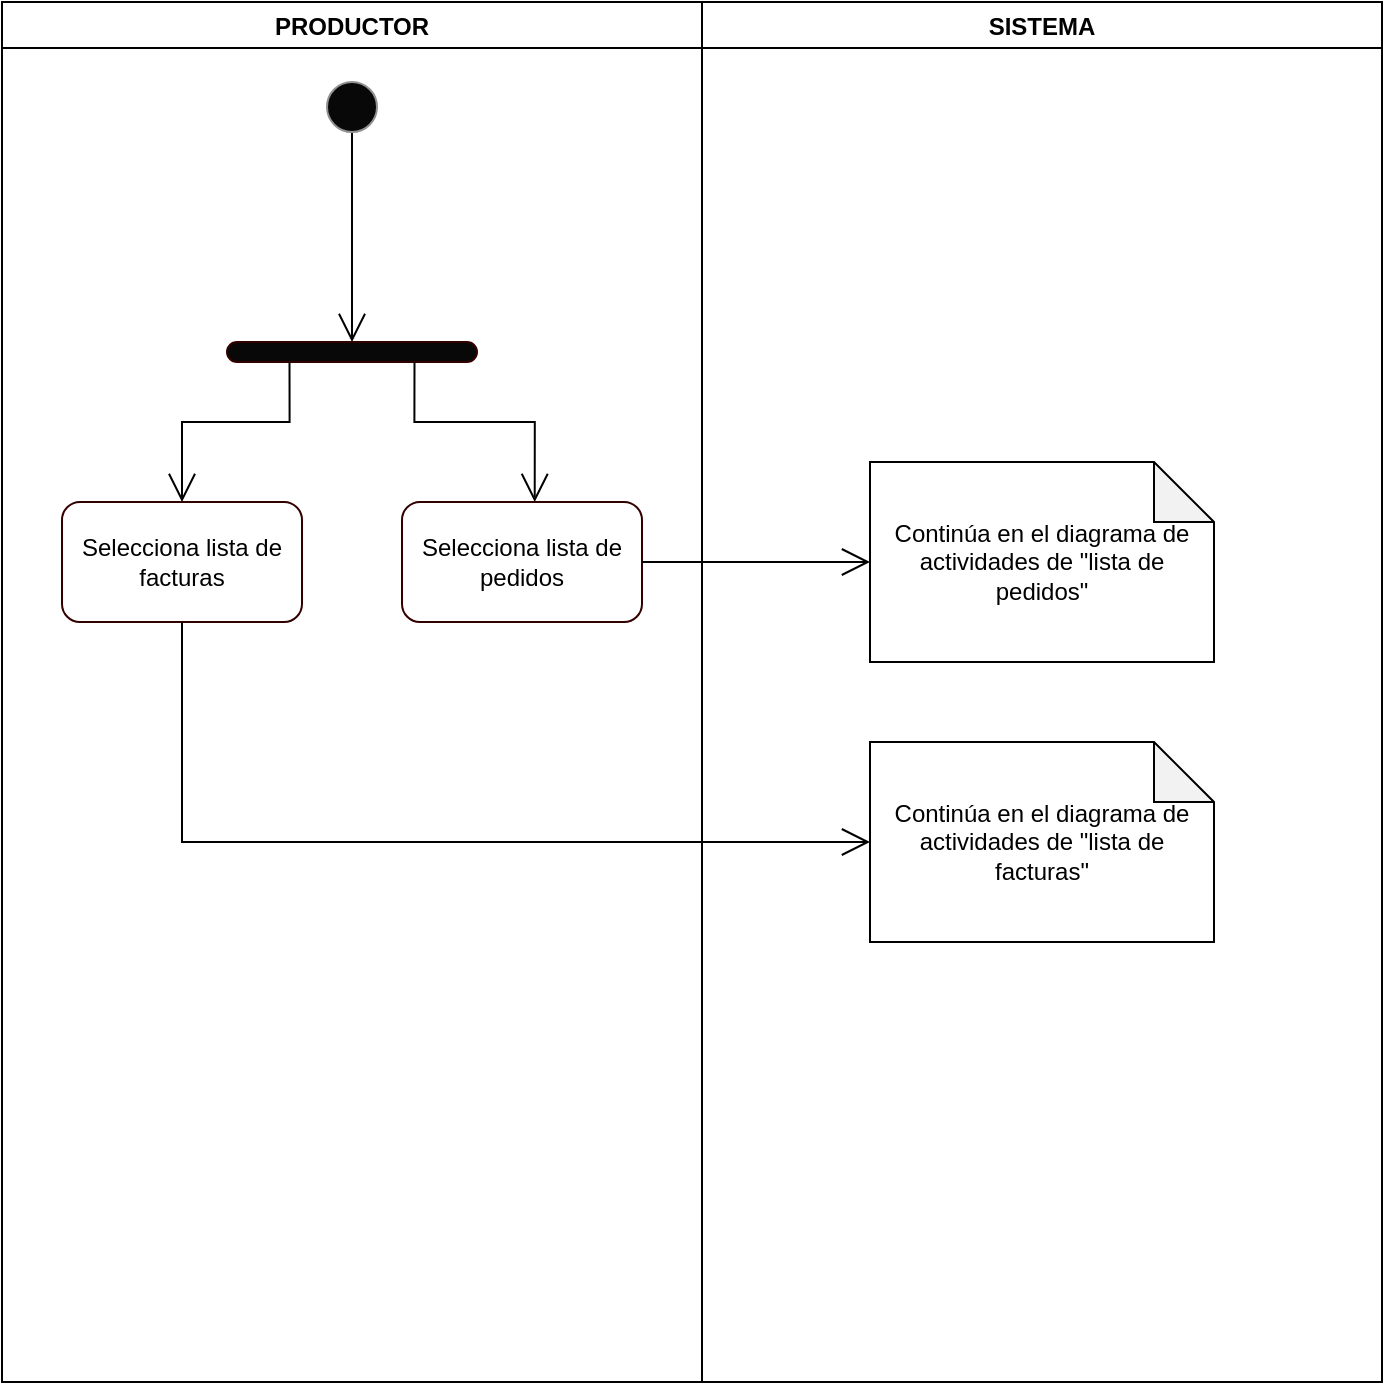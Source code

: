 <mxfile version="13.2.3" type="device"><diagram id="GhrjB7Ys_3LyExJsBIRz" name="Page-1"><mxGraphModel dx="782" dy="6534" grid="1" gridSize="10" guides="1" tooltips="1" connect="1" arrows="1" fold="1" page="1" pageScale="1" pageWidth="827" pageHeight="1169" math="0" shadow="0"><root><mxCell id="0"/><mxCell id="1" parent="0"/><mxCell id="mpp5Yp862WlXNTmVlUe_-2" value="PRODUCTOR" style="swimlane;gradientColor=none;" parent="1" vertex="1"><mxGeometry x="40" y="-5770" width="350" height="690" as="geometry"/></mxCell><mxCell id="mpp5Yp862WlXNTmVlUe_-3" style="edgeStyle=orthogonalEdgeStyle;rounded=0;orthogonalLoop=1;jettySize=auto;html=1;entryX=0.5;entryY=0;entryDx=0;entryDy=0;endSize=12;endArrow=open;endFill=0;" parent="mpp5Yp862WlXNTmVlUe_-2" source="mpp5Yp862WlXNTmVlUe_-4" target="mpp5Yp862WlXNTmVlUe_-5" edge="1"><mxGeometry relative="1" as="geometry"/></mxCell><mxCell id="mpp5Yp862WlXNTmVlUe_-4" value="" style="ellipse;whiteSpace=wrap;html=1;aspect=fixed;strokeColor=#919191;fillColor=#080808;gradientColor=none;" parent="mpp5Yp862WlXNTmVlUe_-2" vertex="1"><mxGeometry x="162.5" y="40" width="25" height="25" as="geometry"/></mxCell><mxCell id="mpp5Yp862WlXNTmVlUe_-5" value="" style="rounded=1;whiteSpace=wrap;html=1;strokeColor=#330000;fillColor=#080808;gradientColor=none;arcSize=50;" parent="mpp5Yp862WlXNTmVlUe_-2" vertex="1"><mxGeometry x="112.5" y="170" width="125" height="10" as="geometry"/></mxCell><mxCell id="mpp5Yp862WlXNTmVlUe_-6" style="edgeStyle=orthogonalEdgeStyle;rounded=0;orthogonalLoop=1;jettySize=auto;html=1;exitX=0.5;exitY=0;exitDx=0;exitDy=0;entryX=0.25;entryY=1;entryDx=0;entryDy=0;endArrow=none;endFill=0;endSize=12;startArrow=open;startFill=0;targetPerimeterSpacing=0;startSize=12;" parent="mpp5Yp862WlXNTmVlUe_-2" source="mpp5Yp862WlXNTmVlUe_-7" target="mpp5Yp862WlXNTmVlUe_-5" edge="1"><mxGeometry relative="1" as="geometry"/></mxCell><mxCell id="mpp5Yp862WlXNTmVlUe_-7" value="Selecciona lista de facturas" style="rounded=1;whiteSpace=wrap;html=1;strokeColor=#330000;fillColor=#FFFFFF;gradientColor=none;" parent="mpp5Yp862WlXNTmVlUe_-2" vertex="1"><mxGeometry x="30" y="250" width="120" height="60" as="geometry"/></mxCell><mxCell id="mpp5Yp862WlXNTmVlUe_-62" style="edgeStyle=orthogonalEdgeStyle;rounded=0;orthogonalLoop=1;jettySize=auto;html=1;exitX=0.553;exitY=0;exitDx=0;exitDy=0;endArrow=none;endFill=0;startArrow=open;startFill=0;sourcePerimeterSpacing=0;startSize=12;entryX=0.75;entryY=1;entryDx=0;entryDy=0;exitPerimeter=0;" parent="mpp5Yp862WlXNTmVlUe_-2" source="mpp5Yp862WlXNTmVlUe_-8" target="mpp5Yp862WlXNTmVlUe_-5" edge="1"><mxGeometry relative="1" as="geometry"><mxPoint x="240" y="190" as="targetPoint"/></mxGeometry></mxCell><mxCell id="mpp5Yp862WlXNTmVlUe_-8" value="Selecciona lista de pedidos" style="rounded=1;whiteSpace=wrap;html=1;strokeColor=#330000;fillColor=#FFFFFF;gradientColor=none;" parent="mpp5Yp862WlXNTmVlUe_-2" vertex="1"><mxGeometry x="200" y="250" width="120" height="60" as="geometry"/></mxCell><mxCell id="mpp5Yp862WlXNTmVlUe_-38" value="SISTEMA" style="swimlane;gradientColor=none;" parent="1" vertex="1"><mxGeometry x="390" y="-5770" width="340" height="690" as="geometry"/></mxCell><mxCell id="mpp5Yp862WlXNTmVlUe_-76" value="Continúa en el diagrama de actividades de &quot;lista de pedidos&quot;" style="shape=note;whiteSpace=wrap;html=1;backgroundOutline=1;darkOpacity=0.05;" parent="mpp5Yp862WlXNTmVlUe_-38" vertex="1"><mxGeometry x="84" y="230" width="172" height="100" as="geometry"/></mxCell><mxCell id="mpp5Yp862WlXNTmVlUe_-75" value="Continúa en el diagrama de actividades de &quot;lista de facturas&quot;" style="shape=note;whiteSpace=wrap;html=1;backgroundOutline=1;darkOpacity=0.05;" parent="mpp5Yp862WlXNTmVlUe_-38" vertex="1"><mxGeometry x="84" y="370" width="172" height="100" as="geometry"/></mxCell><mxCell id="mpp5Yp862WlXNTmVlUe_-86" style="edgeStyle=orthogonalEdgeStyle;rounded=0;orthogonalLoop=1;jettySize=auto;html=1;startArrow=open;startFill=0;startSize=12;sourcePerimeterSpacing=0;endArrow=none;endFill=0;" parent="1" source="mpp5Yp862WlXNTmVlUe_-75" target="mpp5Yp862WlXNTmVlUe_-7" edge="1"><mxGeometry relative="1" as="geometry"/></mxCell><mxCell id="mpp5Yp862WlXNTmVlUe_-88" style="edgeStyle=orthogonalEdgeStyle;rounded=0;orthogonalLoop=1;jettySize=auto;html=1;entryX=1;entryY=0.5;entryDx=0;entryDy=0;startArrow=open;startFill=0;startSize=12;sourcePerimeterSpacing=0;endArrow=none;endFill=0;" parent="1" source="mpp5Yp862WlXNTmVlUe_-76" target="mpp5Yp862WlXNTmVlUe_-8" edge="1"><mxGeometry relative="1" as="geometry"><mxPoint x="487.5" y="-5490" as="targetPoint"/><Array as="points"/></mxGeometry></mxCell></root></mxGraphModel></diagram></mxfile>